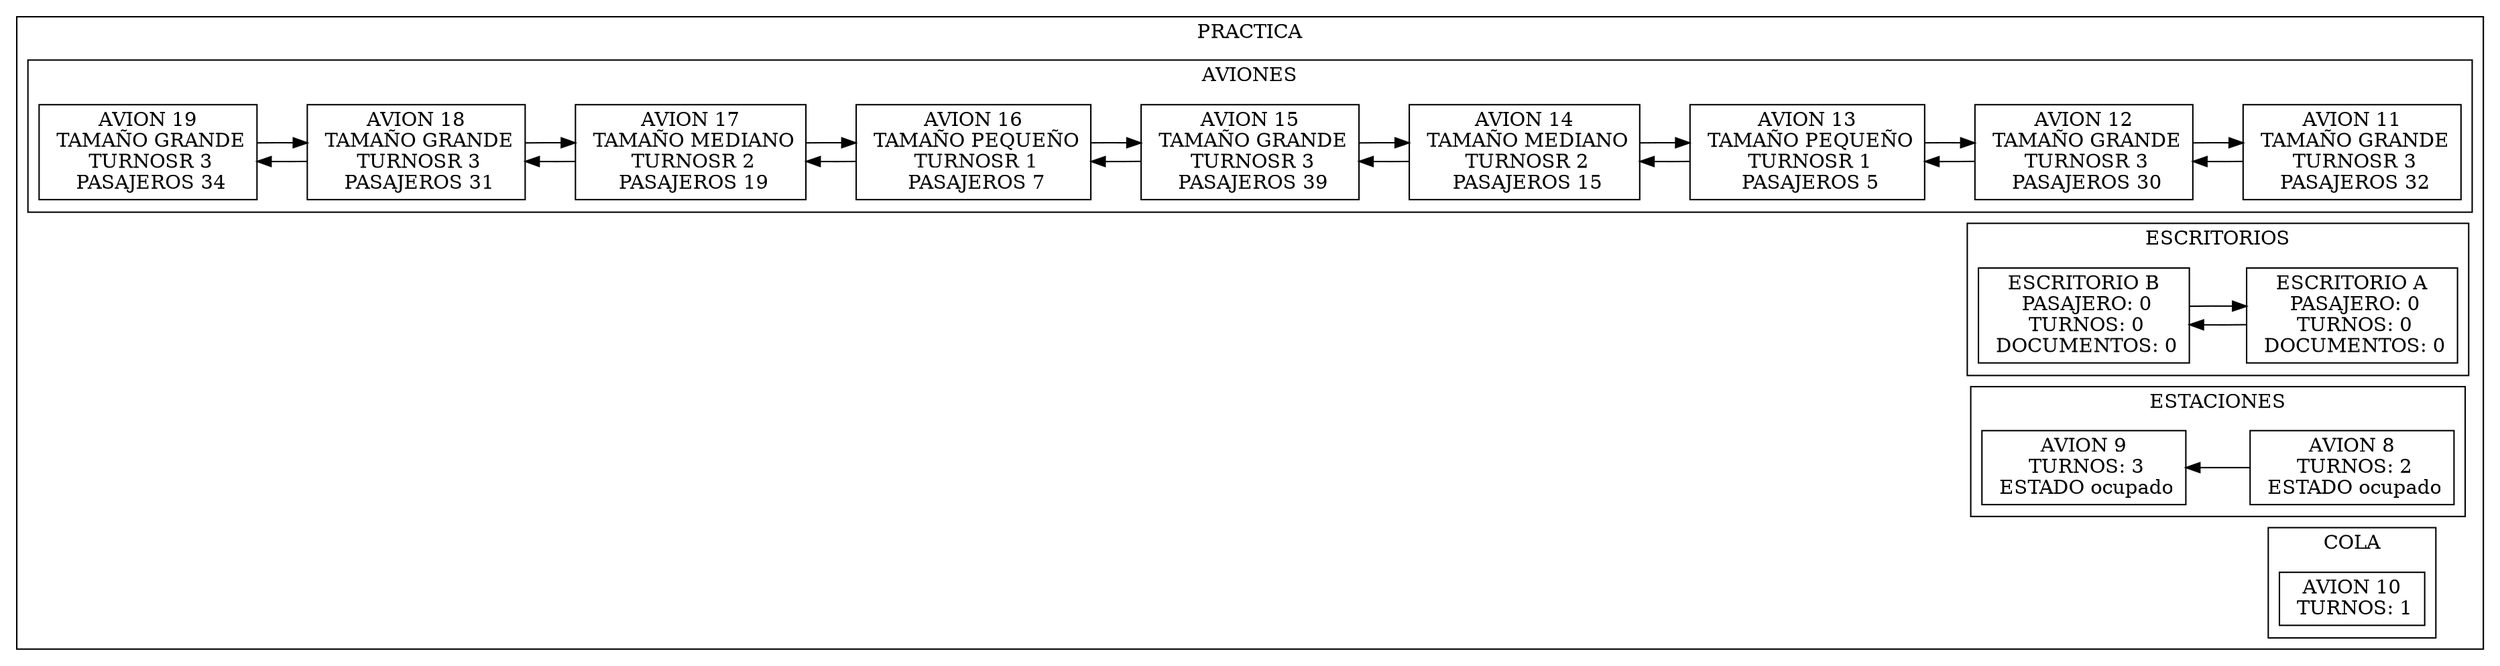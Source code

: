digraph{
rankdir = RL; 
subgraph clusterPRACTICA{
rankdir = BT; 
node[shape = record];
label = "PRACTICA";
subgraph clusterAVIONES{
label = " AVIONES "
avion0[label = "AVION 11\n TAMAÑO GRANDE\n TURNOSR 3\n PASAJEROS 32"];
avion1[label = "AVION 12\n TAMAÑO GRANDE\n TURNOSR 3\n PASAJEROS 30"];
avion2[label = "AVION 13\n TAMAÑO PEQUEÑO\n TURNOSR 1\n PASAJEROS 5"];
avion3[label = "AVION 14\n TAMAÑO MEDIANO\n TURNOSR 2\n PASAJEROS 15"];
avion4[label = "AVION 15\n TAMAÑO GRANDE\n TURNOSR 3\n PASAJEROS 39"];
avion5[label = "AVION 16\n TAMAÑO PEQUEÑO\n TURNOSR 1\n PASAJEROS 7"];
avion6[label = "AVION 17\n TAMAÑO MEDIANO\n TURNOSR 2\n PASAJEROS 19"];
avion7[label = "AVION 18\n TAMAÑO GRANDE\n TURNOSR 3\n PASAJEROS 31"];
avion8[label = "AVION 19\n TAMAÑO GRANDE\n TURNOSR 3\n PASAJEROS 34"];
avion0->avion1
avion1->avion2
avion1->avion0
avion2->avion3
avion2->avion1
avion3->avion4
avion3->avion2
avion4->avion5
avion4->avion3
avion5->avion6
avion5->avion4
avion6->avion7
avion6->avion5
avion7->avion8
avion7->avion6
avion8->avion7
}
subgraph clusterESCRITORIOS{
rankdir = LR; 
node[shape = record];
label = " ESCRITORIOS "
escritorio0[label = "ESCRITORIO A\n PASAJERO: 0\n TURNOS: 0\n DOCUMENTOS: 0"];
escritorio1[label = "ESCRITORIO B\n PASAJERO: 0\n TURNOS: 0\n DOCUMENTOS: 0"];
escritorio0->escritorio1
escritorio1->escritorio0
}
subgraph clusterESTACIONES{
rankdir = LR; 
node[shape = record];
label = " ESTACIONES "
estacion0[label = "AVION 8\n TURNOS: 2\n ESTADO ocupado"];
estacion1[label = "AVION 9\n TURNOS: 3\n ESTADO ocupado"];
estacion0->estacion1

}
subgraph clusterCOLA{
rankdir = LR; 
node[shape = record];
label = " COLA "
COLA0[label = "AVION 10\n TURNOS: 1"];
}
}
}

